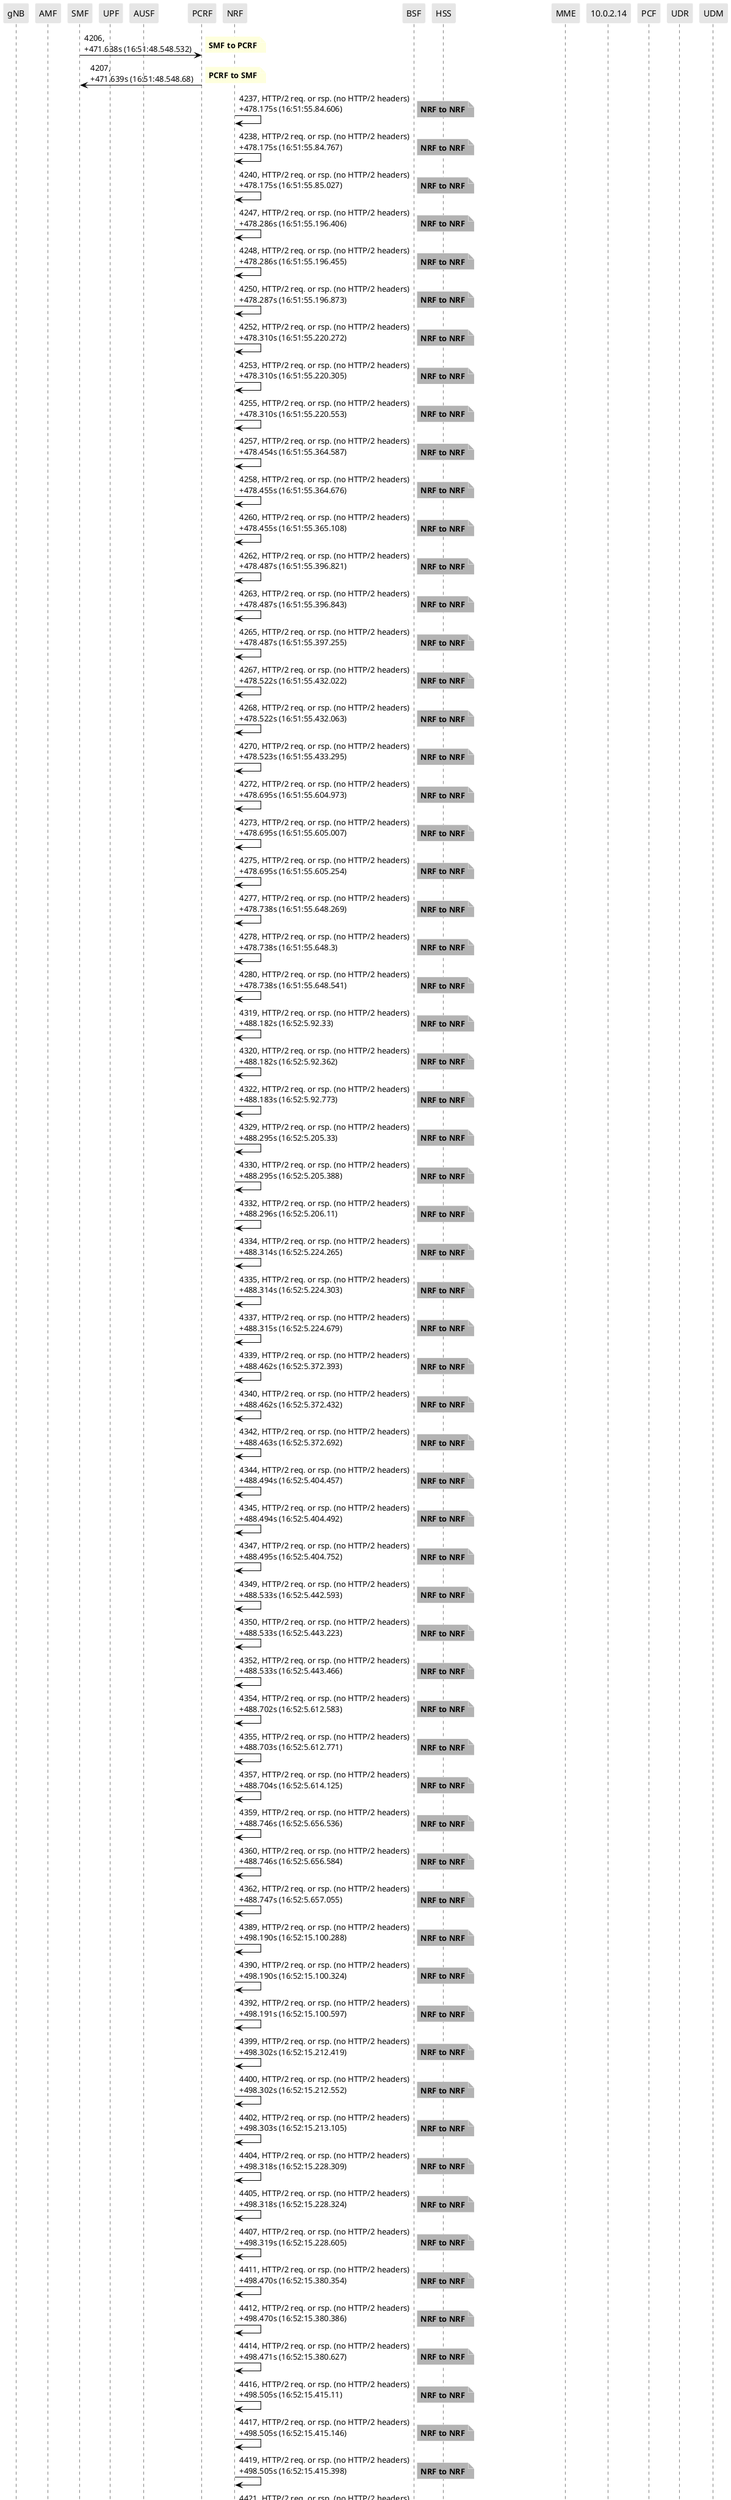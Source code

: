 @startuml
skinparam shadowing false
skinparam NoteBorderColor white
skinparam sequence {
    ArrowColor black
    LifeLineBorderColor black
    LifeLineBackgroundColor black
    ParticipantBorderColor white
    ParticipantBackgroundColor #e6e6e6
}
participant "gNB"
participant "AMF"
participant "SMF"
participant "UPF"
participant "AUSF"
participant "PCRF"
participant "NRF"
participant "BSF"
participant "HSS"
participant "MME"
participant "10.0.2.14"
participant "PCF"
participant "UDR"
participant "UDM"

"SMF" -> "PCRF": 4206, \n+471.638s (16:51:48.548.532)

note right
**SMF to PCRF**
end note

"PCRF" -> "SMF": 4207, \n+471.639s (16:51:48.548.68)

note right
**PCRF to SMF**
end note

"NRF" -> "NRF": 4237, HTTP/2 req. or rsp. (no HTTP/2 headers)\n+478.175s (16:51:55.84.606)

note right #b3b3b3
**NRF to NRF**
end note

"NRF" -> "NRF": 4238, HTTP/2 req. or rsp. (no HTTP/2 headers)\n+478.175s (16:51:55.84.767)

note right #b3b3b3
**NRF to NRF**
end note

"NRF" -> "NRF": 4240, HTTP/2 req. or rsp. (no HTTP/2 headers)\n+478.175s (16:51:55.85.027)

note right #b3b3b3
**NRF to NRF**
end note

"NRF" -> "NRF": 4247, HTTP/2 req. or rsp. (no HTTP/2 headers)\n+478.286s (16:51:55.196.406)

note right #b3b3b3
**NRF to NRF**
end note

"NRF" -> "NRF": 4248, HTTP/2 req. or rsp. (no HTTP/2 headers)\n+478.286s (16:51:55.196.455)

note right #b3b3b3
**NRF to NRF**
end note

"NRF" -> "NRF": 4250, HTTP/2 req. or rsp. (no HTTP/2 headers)\n+478.287s (16:51:55.196.873)

note right #b3b3b3
**NRF to NRF**
end note

"NRF" -> "NRF": 4252, HTTP/2 req. or rsp. (no HTTP/2 headers)\n+478.310s (16:51:55.220.272)

note right #b3b3b3
**NRF to NRF**
end note

"NRF" -> "NRF": 4253, HTTP/2 req. or rsp. (no HTTP/2 headers)\n+478.310s (16:51:55.220.305)

note right #b3b3b3
**NRF to NRF**
end note

"NRF" -> "NRF": 4255, HTTP/2 req. or rsp. (no HTTP/2 headers)\n+478.310s (16:51:55.220.553)

note right #b3b3b3
**NRF to NRF**
end note

"NRF" -> "NRF": 4257, HTTP/2 req. or rsp. (no HTTP/2 headers)\n+478.454s (16:51:55.364.587)

note right #b3b3b3
**NRF to NRF**
end note

"NRF" -> "NRF": 4258, HTTP/2 req. or rsp. (no HTTP/2 headers)\n+478.455s (16:51:55.364.676)

note right #b3b3b3
**NRF to NRF**
end note

"NRF" -> "NRF": 4260, HTTP/2 req. or rsp. (no HTTP/2 headers)\n+478.455s (16:51:55.365.108)

note right #b3b3b3
**NRF to NRF**
end note

"NRF" -> "NRF": 4262, HTTP/2 req. or rsp. (no HTTP/2 headers)\n+478.487s (16:51:55.396.821)

note right #b3b3b3
**NRF to NRF**
end note

"NRF" -> "NRF": 4263, HTTP/2 req. or rsp. (no HTTP/2 headers)\n+478.487s (16:51:55.396.843)

note right #b3b3b3
**NRF to NRF**
end note

"NRF" -> "NRF": 4265, HTTP/2 req. or rsp. (no HTTP/2 headers)\n+478.487s (16:51:55.397.255)

note right #b3b3b3
**NRF to NRF**
end note

"NRF" -> "NRF": 4267, HTTP/2 req. or rsp. (no HTTP/2 headers)\n+478.522s (16:51:55.432.022)

note right #b3b3b3
**NRF to NRF**
end note

"NRF" -> "NRF": 4268, HTTP/2 req. or rsp. (no HTTP/2 headers)\n+478.522s (16:51:55.432.063)

note right #b3b3b3
**NRF to NRF**
end note

"NRF" -> "NRF": 4270, HTTP/2 req. or rsp. (no HTTP/2 headers)\n+478.523s (16:51:55.433.295)

note right #b3b3b3
**NRF to NRF**
end note

"NRF" -> "NRF": 4272, HTTP/2 req. or rsp. (no HTTP/2 headers)\n+478.695s (16:51:55.604.973)

note right #b3b3b3
**NRF to NRF**
end note

"NRF" -> "NRF": 4273, HTTP/2 req. or rsp. (no HTTP/2 headers)\n+478.695s (16:51:55.605.007)

note right #b3b3b3
**NRF to NRF**
end note

"NRF" -> "NRF": 4275, HTTP/2 req. or rsp. (no HTTP/2 headers)\n+478.695s (16:51:55.605.254)

note right #b3b3b3
**NRF to NRF**
end note

"NRF" -> "NRF": 4277, HTTP/2 req. or rsp. (no HTTP/2 headers)\n+478.738s (16:51:55.648.269)

note right #b3b3b3
**NRF to NRF**
end note

"NRF" -> "NRF": 4278, HTTP/2 req. or rsp. (no HTTP/2 headers)\n+478.738s (16:51:55.648.3)

note right #b3b3b3
**NRF to NRF**
end note

"NRF" -> "NRF": 4280, HTTP/2 req. or rsp. (no HTTP/2 headers)\n+478.738s (16:51:55.648.541)

note right #b3b3b3
**NRF to NRF**
end note

"NRF" -> "NRF": 4319, HTTP/2 req. or rsp. (no HTTP/2 headers)\n+488.182s (16:52:5.92.33)

note right #b3b3b3
**NRF to NRF**
end note

"NRF" -> "NRF": 4320, HTTP/2 req. or rsp. (no HTTP/2 headers)\n+488.182s (16:52:5.92.362)

note right #b3b3b3
**NRF to NRF**
end note

"NRF" -> "NRF": 4322, HTTP/2 req. or rsp. (no HTTP/2 headers)\n+488.183s (16:52:5.92.773)

note right #b3b3b3
**NRF to NRF**
end note

"NRF" -> "NRF": 4329, HTTP/2 req. or rsp. (no HTTP/2 headers)\n+488.295s (16:52:5.205.33)

note right #b3b3b3
**NRF to NRF**
end note

"NRF" -> "NRF": 4330, HTTP/2 req. or rsp. (no HTTP/2 headers)\n+488.295s (16:52:5.205.388)

note right #b3b3b3
**NRF to NRF**
end note

"NRF" -> "NRF": 4332, HTTP/2 req. or rsp. (no HTTP/2 headers)\n+488.296s (16:52:5.206.11)

note right #b3b3b3
**NRF to NRF**
end note

"NRF" -> "NRF": 4334, HTTP/2 req. or rsp. (no HTTP/2 headers)\n+488.314s (16:52:5.224.265)

note right #b3b3b3
**NRF to NRF**
end note

"NRF" -> "NRF": 4335, HTTP/2 req. or rsp. (no HTTP/2 headers)\n+488.314s (16:52:5.224.303)

note right #b3b3b3
**NRF to NRF**
end note

"NRF" -> "NRF": 4337, HTTP/2 req. or rsp. (no HTTP/2 headers)\n+488.315s (16:52:5.224.679)

note right #b3b3b3
**NRF to NRF**
end note

"NRF" -> "NRF": 4339, HTTP/2 req. or rsp. (no HTTP/2 headers)\n+488.462s (16:52:5.372.393)

note right #b3b3b3
**NRF to NRF**
end note

"NRF" -> "NRF": 4340, HTTP/2 req. or rsp. (no HTTP/2 headers)\n+488.462s (16:52:5.372.432)

note right #b3b3b3
**NRF to NRF**
end note

"NRF" -> "NRF": 4342, HTTP/2 req. or rsp. (no HTTP/2 headers)\n+488.463s (16:52:5.372.692)

note right #b3b3b3
**NRF to NRF**
end note

"NRF" -> "NRF": 4344, HTTP/2 req. or rsp. (no HTTP/2 headers)\n+488.494s (16:52:5.404.457)

note right #b3b3b3
**NRF to NRF**
end note

"NRF" -> "NRF": 4345, HTTP/2 req. or rsp. (no HTTP/2 headers)\n+488.494s (16:52:5.404.492)

note right #b3b3b3
**NRF to NRF**
end note

"NRF" -> "NRF": 4347, HTTP/2 req. or rsp. (no HTTP/2 headers)\n+488.495s (16:52:5.404.752)

note right #b3b3b3
**NRF to NRF**
end note

"NRF" -> "NRF": 4349, HTTP/2 req. or rsp. (no HTTP/2 headers)\n+488.533s (16:52:5.442.593)

note right #b3b3b3
**NRF to NRF**
end note

"NRF" -> "NRF": 4350, HTTP/2 req. or rsp. (no HTTP/2 headers)\n+488.533s (16:52:5.443.223)

note right #b3b3b3
**NRF to NRF**
end note

"NRF" -> "NRF": 4352, HTTP/2 req. or rsp. (no HTTP/2 headers)\n+488.533s (16:52:5.443.466)

note right #b3b3b3
**NRF to NRF**
end note

"NRF" -> "NRF": 4354, HTTP/2 req. or rsp. (no HTTP/2 headers)\n+488.702s (16:52:5.612.583)

note right #b3b3b3
**NRF to NRF**
end note

"NRF" -> "NRF": 4355, HTTP/2 req. or rsp. (no HTTP/2 headers)\n+488.703s (16:52:5.612.771)

note right #b3b3b3
**NRF to NRF**
end note

"NRF" -> "NRF": 4357, HTTP/2 req. or rsp. (no HTTP/2 headers)\n+488.704s (16:52:5.614.125)

note right #b3b3b3
**NRF to NRF**
end note

"NRF" -> "NRF": 4359, HTTP/2 req. or rsp. (no HTTP/2 headers)\n+488.746s (16:52:5.656.536)

note right #b3b3b3
**NRF to NRF**
end note

"NRF" -> "NRF": 4360, HTTP/2 req. or rsp. (no HTTP/2 headers)\n+488.746s (16:52:5.656.584)

note right #b3b3b3
**NRF to NRF**
end note

"NRF" -> "NRF": 4362, HTTP/2 req. or rsp. (no HTTP/2 headers)\n+488.747s (16:52:5.657.055)

note right #b3b3b3
**NRF to NRF**
end note

"NRF" -> "NRF": 4389, HTTP/2 req. or rsp. (no HTTP/2 headers)\n+498.190s (16:52:15.100.288)

note right #b3b3b3
**NRF to NRF**
end note

"NRF" -> "NRF": 4390, HTTP/2 req. or rsp. (no HTTP/2 headers)\n+498.190s (16:52:15.100.324)

note right #b3b3b3
**NRF to NRF**
end note

"NRF" -> "NRF": 4392, HTTP/2 req. or rsp. (no HTTP/2 headers)\n+498.191s (16:52:15.100.597)

note right #b3b3b3
**NRF to NRF**
end note

"NRF" -> "NRF": 4399, HTTP/2 req. or rsp. (no HTTP/2 headers)\n+498.302s (16:52:15.212.419)

note right #b3b3b3
**NRF to NRF**
end note

"NRF" -> "NRF": 4400, HTTP/2 req. or rsp. (no HTTP/2 headers)\n+498.302s (16:52:15.212.552)

note right #b3b3b3
**NRF to NRF**
end note

"NRF" -> "NRF": 4402, HTTP/2 req. or rsp. (no HTTP/2 headers)\n+498.303s (16:52:15.213.105)

note right #b3b3b3
**NRF to NRF**
end note

"NRF" -> "NRF": 4404, HTTP/2 req. or rsp. (no HTTP/2 headers)\n+498.318s (16:52:15.228.309)

note right #b3b3b3
**NRF to NRF**
end note

"NRF" -> "NRF": 4405, HTTP/2 req. or rsp. (no HTTP/2 headers)\n+498.318s (16:52:15.228.324)

note right #b3b3b3
**NRF to NRF**
end note

"NRF" -> "NRF": 4407, HTTP/2 req. or rsp. (no HTTP/2 headers)\n+498.319s (16:52:15.228.605)

note right #b3b3b3
**NRF to NRF**
end note

"NRF" -> "NRF": 4411, HTTP/2 req. or rsp. (no HTTP/2 headers)\n+498.470s (16:52:15.380.354)

note right #b3b3b3
**NRF to NRF**
end note

"NRF" -> "NRF": 4412, HTTP/2 req. or rsp. (no HTTP/2 headers)\n+498.470s (16:52:15.380.386)

note right #b3b3b3
**NRF to NRF**
end note

"NRF" -> "NRF": 4414, HTTP/2 req. or rsp. (no HTTP/2 headers)\n+498.471s (16:52:15.380.627)

note right #b3b3b3
**NRF to NRF**
end note

"NRF" -> "NRF": 4416, HTTP/2 req. or rsp. (no HTTP/2 headers)\n+498.505s (16:52:15.415.11)

note right #b3b3b3
**NRF to NRF**
end note

"NRF" -> "NRF": 4417, HTTP/2 req. or rsp. (no HTTP/2 headers)\n+498.505s (16:52:15.415.146)

note right #b3b3b3
**NRF to NRF**
end note

"NRF" -> "NRF": 4419, HTTP/2 req. or rsp. (no HTTP/2 headers)\n+498.505s (16:52:15.415.398)

note right #b3b3b3
**NRF to NRF**
end note

"NRF" -> "NRF": 4421, HTTP/2 req. or rsp. (no HTTP/2 headers)\n+498.538s (16:52:15.448.307)

note right #b3b3b3
**NRF to NRF**
end note

"NRF" -> "NRF": 4422, HTTP/2 req. or rsp. (no HTTP/2 headers)\n+498.538s (16:52:15.448.341)

note right #b3b3b3
**NRF to NRF**
end note

"NRF" -> "NRF": 4424, HTTP/2 req. or rsp. (no HTTP/2 headers)\n+498.539s (16:52:15.448.612)

note right #b3b3b3
**NRF to NRF**
end note

"NRF" -> "NRF": 4426, HTTP/2 req. or rsp. (no HTTP/2 headers)\n+498.710s (16:52:15.620.584)

note right #b3b3b3
**NRF to NRF**
end note

"NRF" -> "NRF": 4427, HTTP/2 req. or rsp. (no HTTP/2 headers)\n+498.711s (16:52:15.620.645)

note right #b3b3b3
**NRF to NRF**
end note

"NRF" -> "NRF": 4429, HTTP/2 req. or rsp. (no HTTP/2 headers)\n+498.711s (16:52:15.621.114)

note right #b3b3b3
**NRF to NRF**
end note

"NRF" -> "NRF": 4431, HTTP/2 req. or rsp. (no HTTP/2 headers)\n+498.754s (16:52:15.664.362)

note right #b3b3b3
**NRF to NRF**
end note

"NRF" -> "NRF": 4432, HTTP/2 req. or rsp. (no HTTP/2 headers)\n+498.754s (16:52:15.664.393)

note right #b3b3b3
**NRF to NRF**
end note

"NRF" -> "NRF": 4434, HTTP/2 req. or rsp. (no HTTP/2 headers)\n+498.755s (16:52:15.664.634)

note right #b3b3b3
**NRF to NRF**
end note

"HSS" -> "MME": 4442, \n+500.231s (16:52:17.140.911)

note right
**HSS to MME**
end note

"MME" -> "HSS": 4443, \n+500.231s (16:52:17.141.149)

note right
**MME to HSS**
end note

"PCRF" -> "SMF": 4449, \n+500.529s (16:52:17.438.888)

note right
**PCRF to SMF**
end note

"SMF" -> "PCRF": 4450, \n+500.529s (16:52:17.439.039)

note right
**SMF to PCRF**
end note

"NRF" -> "NRF": 4477, HTTP/2 req. or rsp. (no HTTP/2 headers)\n+508.198s (16:52:25.108.485)

note right #b3b3b3
**NRF to NRF**
end note

"NRF" -> "NRF": 4478, HTTP/2 req. or rsp. (no HTTP/2 headers)\n+508.198s (16:52:25.108.538)

note right #b3b3b3
**NRF to NRF**
end note

"NRF" -> "NRF": 4480, HTTP/2 req. or rsp. (no HTTP/2 headers)\n+508.199s (16:52:25.108.95)

note right #b3b3b3
**NRF to NRF**
end note

"NRF" -> "NRF": 4487, HTTP/2 req. or rsp. (no HTTP/2 headers)\n+508.310s (16:52:25.220.501)

note right #b3b3b3
**NRF to NRF**
end note

"NRF" -> "NRF": 4488, HTTP/2 req. or rsp. (no HTTP/2 headers)\n+508.310s (16:52:25.220.551)

note right #b3b3b3
**NRF to NRF**
end note

"NRF" -> "NRF": 4490, HTTP/2 req. or rsp. (no HTTP/2 headers)\n+508.311s (16:52:25.220.928)

note right #b3b3b3
**NRF to NRF**
end note

"NRF" -> "NRF": 4492, HTTP/2 req. or rsp. (no HTTP/2 headers)\n+508.322s (16:52:25.232.365)

note right #b3b3b3
**NRF to NRF**
end note

"NRF" -> "NRF": 4493, HTTP/2 req. or rsp. (no HTTP/2 headers)\n+508.322s (16:52:25.232.38)

note right #b3b3b3
**NRF to NRF**
end note

"NRF" -> "NRF": 4495, HTTP/2 req. or rsp. (no HTTP/2 headers)\n+508.323s (16:52:25.232.682)

note right #b3b3b3
**NRF to NRF**
end note

"NRF" -> "NRF": 4497, HTTP/2 req. or rsp. (no HTTP/2 headers)\n+508.478s (16:52:25.388.383)

note right #b3b3b3
**NRF to NRF**
end note

"NRF" -> "NRF": 4498, HTTP/2 req. or rsp. (no HTTP/2 headers)\n+508.478s (16:52:25.388.416)

note right #b3b3b3
**NRF to NRF**
end note

"NRF" -> "NRF": 4500, HTTP/2 req. or rsp. (no HTTP/2 headers)\n+508.479s (16:52:25.388.648)

note right #b3b3b3
**NRF to NRF**
end note

"NRF" -> "NRF": 4502, HTTP/2 req. or rsp. (no HTTP/2 headers)\n+508.514s (16:52:25.424.292)

note right #b3b3b3
**NRF to NRF**
end note

"NRF" -> "NRF": 4503, HTTP/2 req. or rsp. (no HTTP/2 headers)\n+508.514s (16:52:25.424.331)

note right #b3b3b3
**NRF to NRF**
end note

"NRF" -> "NRF": 4505, HTTP/2 req. or rsp. (no HTTP/2 headers)\n+508.515s (16:52:25.424.593)

note right #b3b3b3
**NRF to NRF**
end note

"NRF" -> "NRF": 4507, HTTP/2 req. or rsp. (no HTTP/2 headers)\n+508.546s (16:52:25.456.291)

note right #b3b3b3
**NRF to NRF**
end note

"NRF" -> "NRF": 4508, HTTP/2 req. or rsp. (no HTTP/2 headers)\n+508.546s (16:52:25.456.322)

note right #b3b3b3
**NRF to NRF**
end note

"NRF" -> "NRF": 4510, HTTP/2 req. or rsp. (no HTTP/2 headers)\n+508.546s (16:52:25.456.588)

note right #b3b3b3
**NRF to NRF**
end note

"NRF" -> "NRF": 4512, HTTP/2 req. or rsp. (no HTTP/2 headers)\n+508.718s (16:52:25.628.511)

note right #b3b3b3
**NRF to NRF**
end note

"NRF" -> "NRF": 4513, HTTP/2 req. or rsp. (no HTTP/2 headers)\n+508.718s (16:52:25.628.552)

note right #b3b3b3
**NRF to NRF**
end note

"NRF" -> "NRF": 4515, HTTP/2 req. or rsp. (no HTTP/2 headers)\n+508.719s (16:52:25.628.864)

note right #b3b3b3
**NRF to NRF**
end note

"NRF" -> "NRF": 4517, HTTP/2 req. or rsp. (no HTTP/2 headers)\n+508.762s (16:52:25.672.521)

note right #b3b3b3
**NRF to NRF**
end note

@enduml
